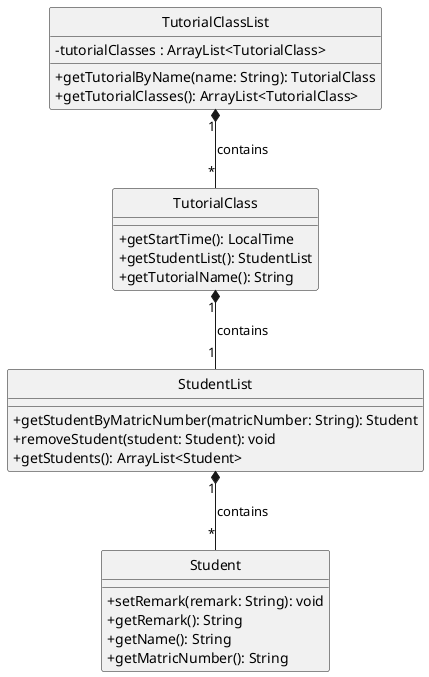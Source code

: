 @startuml

hide circle
skinparam classAttributeIconSize 0

    class TutorialClass {
        +getStartTime(): LocalTime
        +getStudentList(): StudentList
        +getTutorialName(): String

    }

    class TutorialClassList {
        - tutorialClasses : ArrayList<TutorialClass>
        +getTutorialByName(name: String): TutorialClass
        +getTutorialClasses(): ArrayList<TutorialClass>
    }

    class Student {

        +setRemark(remark: String): void
        +getRemark(): String
        +getName(): String
        +getMatricNumber(): String
    }

    class StudentList {
        +getStudentByMatricNumber(matricNumber: String): Student
        +removeStudent(student: Student): void
        +getStudents(): ArrayList<Student>
    }




TutorialClassList "1" *-- "*" TutorialClass : contains
TutorialClass "1" *-- "1" StudentList : contains
StudentList "1" *-- "*" Student : contains



@enduml